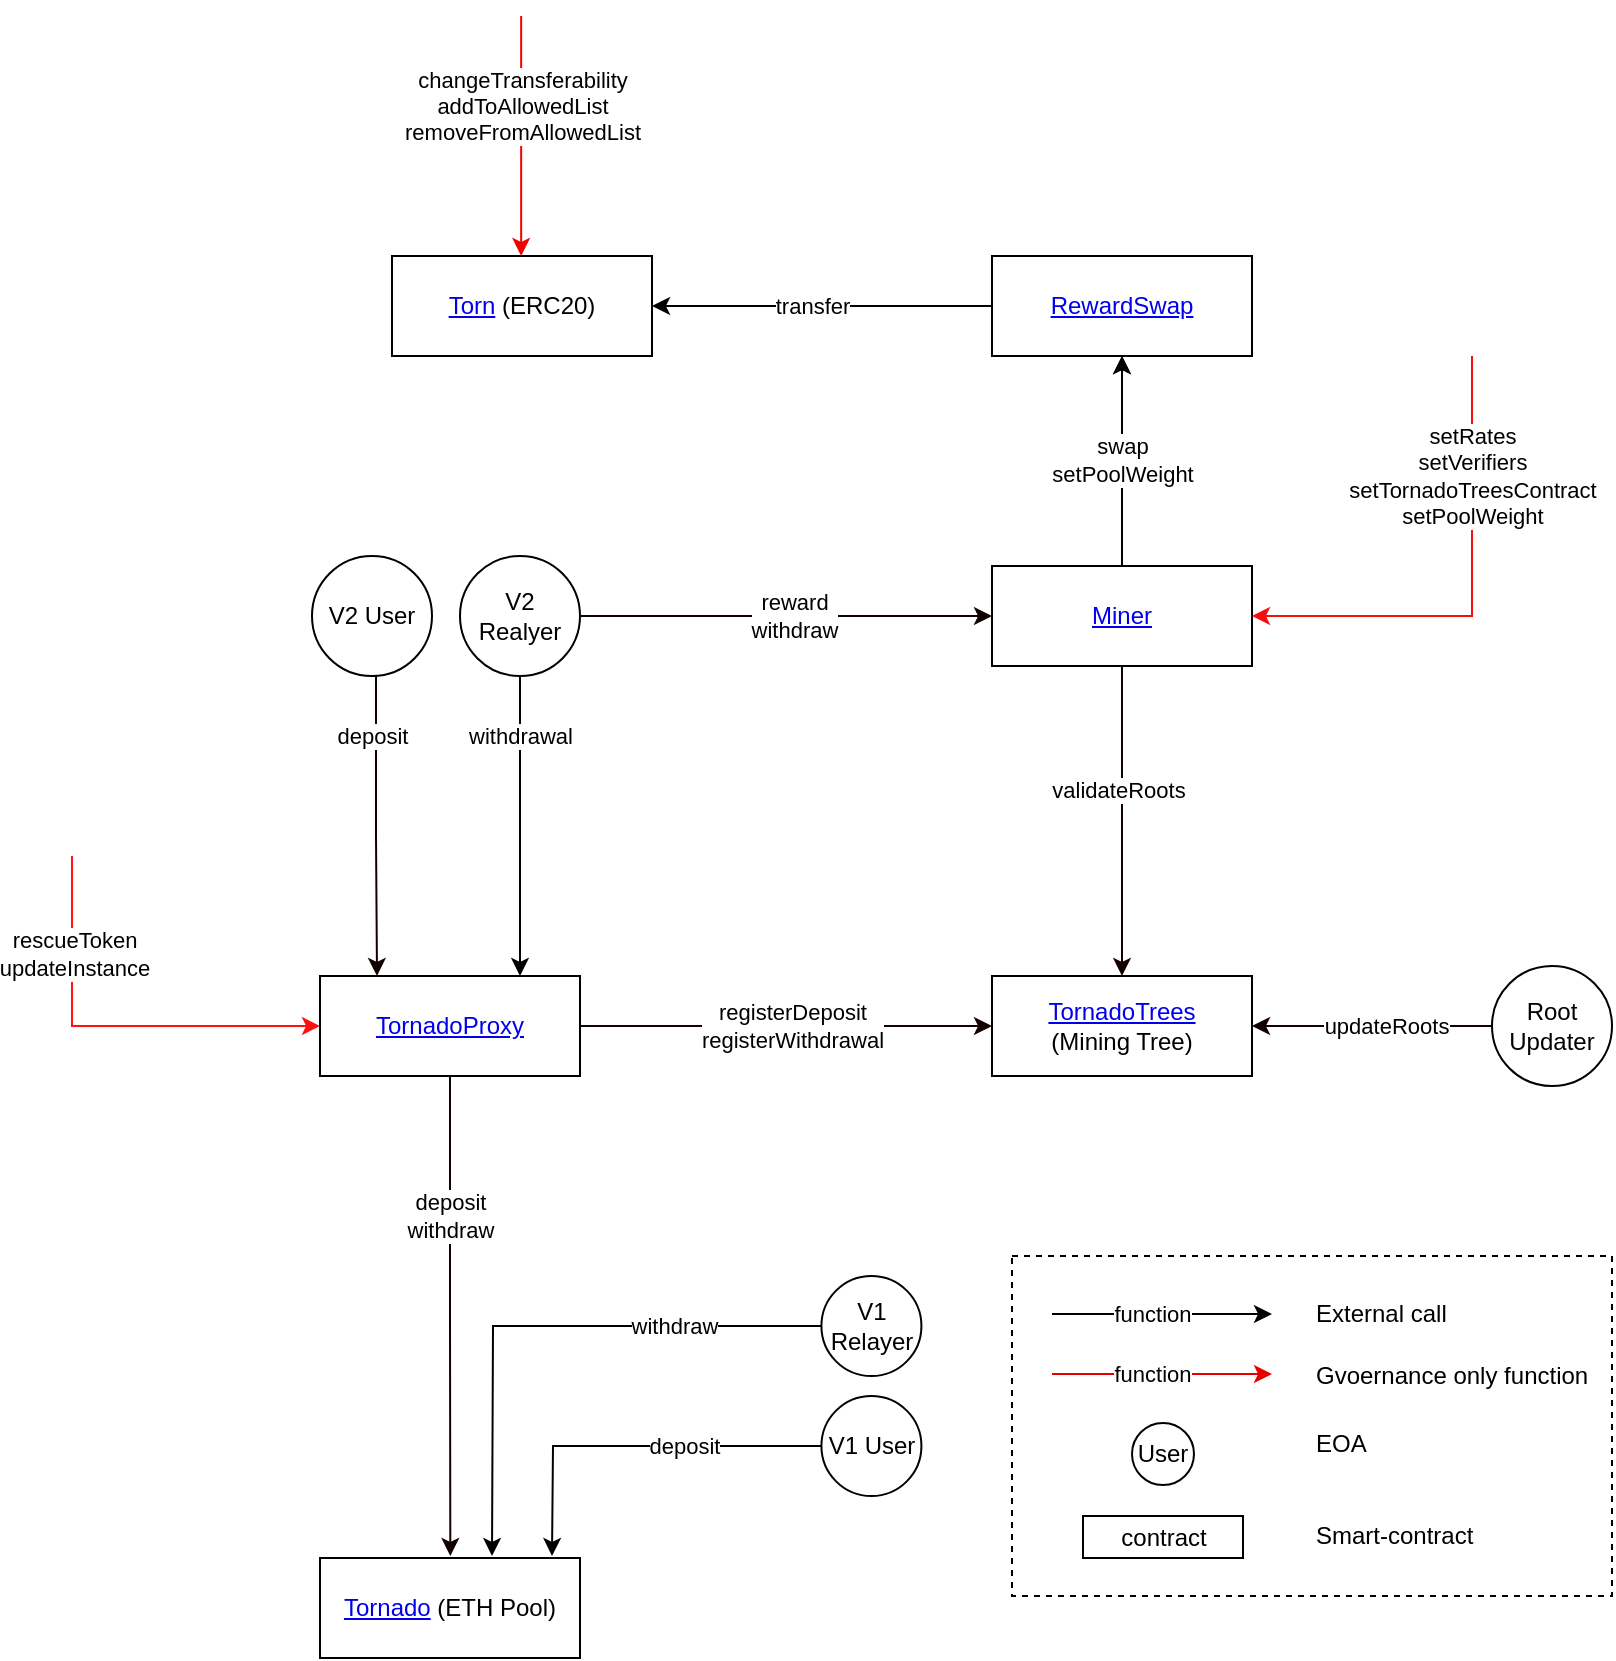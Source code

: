 <mxfile version="14.1.1" type="github">
  <diagram id="FH1iWryAGuNWAByBNUl9" name="Page-1">
    <mxGraphModel dx="911" dy="2461" grid="1" gridSize="10" guides="1" tooltips="1" connect="1" arrows="1" fold="1" page="1" pageScale="1" pageWidth="850" pageHeight="1100" math="0" shadow="0">
      <root>
        <mxCell id="0" />
        <mxCell id="1" parent="0" />
        <mxCell id="BRn1b3QUICaBh6Dq6EM4-35" style="edgeStyle=orthogonalEdgeStyle;rounded=0;orthogonalLoop=1;jettySize=auto;html=1;exitX=0.5;exitY=1;exitDx=0;exitDy=0;strokeColor=#120101;" edge="1" parent="1" source="BRn1b3QUICaBh6Dq6EM4-2">
          <mxGeometry relative="1" as="geometry">
            <mxPoint x="279.167" y="710" as="targetPoint" />
          </mxGeometry>
        </mxCell>
        <mxCell id="BRn1b3QUICaBh6Dq6EM4-36" value="deposit&lt;br&gt;withdraw" style="edgeLabel;html=1;align=center;verticalAlign=middle;resizable=0;points=[];" vertex="1" connectable="0" parent="BRn1b3QUICaBh6Dq6EM4-35">
          <mxGeometry x="-0.423" y="-2" relative="1" as="geometry">
            <mxPoint x="2" as="offset" />
          </mxGeometry>
        </mxCell>
        <mxCell id="BRn1b3QUICaBh6Dq6EM4-40" style="edgeStyle=orthogonalEdgeStyle;rounded=0;orthogonalLoop=1;jettySize=auto;html=1;exitX=1;exitY=0.5;exitDx=0;exitDy=0;entryX=0;entryY=0.5;entryDx=0;entryDy=0;strokeColor=#120101;" edge="1" parent="1" source="BRn1b3QUICaBh6Dq6EM4-2" target="BRn1b3QUICaBh6Dq6EM4-37">
          <mxGeometry relative="1" as="geometry" />
        </mxCell>
        <mxCell id="BRn1b3QUICaBh6Dq6EM4-41" value="registerDeposit&lt;br&gt;registerWithdrawal" style="edgeLabel;html=1;align=center;verticalAlign=middle;resizable=0;points=[];" vertex="1" connectable="0" parent="BRn1b3QUICaBh6Dq6EM4-40">
          <mxGeometry x="-0.117" y="3" relative="1" as="geometry">
            <mxPoint x="15.17" y="3" as="offset" />
          </mxGeometry>
        </mxCell>
        <mxCell id="BRn1b3QUICaBh6Dq6EM4-2" value="&lt;a href=&quot;https://github.com/tornadocash/tornado-anonymity-mining/blob/master/contracts/TornadoProxy.sol&quot;&gt;TornadoProxy&lt;/a&gt;" style="rounded=0;whiteSpace=wrap;html=1;" vertex="1" parent="1">
          <mxGeometry x="214" y="420" width="130" height="50" as="geometry" />
        </mxCell>
        <mxCell id="BRn1b3QUICaBh6Dq6EM4-4" style="edgeStyle=orthogonalEdgeStyle;rounded=0;orthogonalLoop=1;jettySize=auto;html=1;exitX=0.5;exitY=1;exitDx=0;exitDy=0;entryX=0.5;entryY=0;entryDx=0;entryDy=0;" edge="1" parent="1" source="BRn1b3QUICaBh6Dq6EM4-3">
          <mxGeometry relative="1" as="geometry">
            <mxPoint x="314.0" y="420" as="targetPoint" />
          </mxGeometry>
        </mxCell>
        <mxCell id="BRn1b3QUICaBh6Dq6EM4-5" value="withdrawal" style="edgeLabel;html=1;align=center;verticalAlign=middle;resizable=0;points=[];" vertex="1" connectable="0" parent="BRn1b3QUICaBh6Dq6EM4-4">
          <mxGeometry x="-0.187" y="-3" relative="1" as="geometry">
            <mxPoint x="3" y="-31" as="offset" />
          </mxGeometry>
        </mxCell>
        <mxCell id="BRn1b3QUICaBh6Dq6EM4-53" style="edgeStyle=orthogonalEdgeStyle;rounded=0;orthogonalLoop=1;jettySize=auto;html=1;exitX=1;exitY=0.5;exitDx=0;exitDy=0;strokeColor=#120101;" edge="1" parent="1" source="BRn1b3QUICaBh6Dq6EM4-3" target="BRn1b3QUICaBh6Dq6EM4-52">
          <mxGeometry relative="1" as="geometry" />
        </mxCell>
        <mxCell id="BRn1b3QUICaBh6Dq6EM4-54" value="reward&lt;br&gt;withdraw" style="edgeLabel;html=1;align=center;verticalAlign=middle;resizable=0;points=[];" vertex="1" connectable="0" parent="BRn1b3QUICaBh6Dq6EM4-53">
          <mxGeometry x="-0.278" y="2" relative="1" as="geometry">
            <mxPoint x="31.83" y="2" as="offset" />
          </mxGeometry>
        </mxCell>
        <mxCell id="BRn1b3QUICaBh6Dq6EM4-3" value="V2 Realyer" style="ellipse;whiteSpace=wrap;html=1;aspect=fixed;" vertex="1" parent="1">
          <mxGeometry x="284" y="210" width="60" height="60" as="geometry" />
        </mxCell>
        <mxCell id="BRn1b3QUICaBh6Dq6EM4-12" value="&lt;a href=&quot;https://github.com/tornadocash/tornado-core/blob/master/contracts/ETHTornado.sol&quot;&gt;Tornado&lt;/a&gt; (ETH Pool)" style="rounded=0;whiteSpace=wrap;html=1;" vertex="1" parent="1">
          <mxGeometry x="214" y="711" width="130" height="50" as="geometry" />
        </mxCell>
        <mxCell id="BRn1b3QUICaBh6Dq6EM4-69" style="edgeStyle=orthogonalEdgeStyle;rounded=0;orthogonalLoop=1;jettySize=auto;html=1;exitX=0;exitY=0.5;exitDx=0;exitDy=0;strokeColor=#030000;" edge="1" parent="1" source="BRn1b3QUICaBh6Dq6EM4-18">
          <mxGeometry relative="1" as="geometry">
            <mxPoint x="330" y="710" as="targetPoint" />
          </mxGeometry>
        </mxCell>
        <mxCell id="BRn1b3QUICaBh6Dq6EM4-71" value="deposit" style="edgeLabel;html=1;align=center;verticalAlign=middle;resizable=0;points=[];" vertex="1" connectable="0" parent="BRn1b3QUICaBh6Dq6EM4-69">
          <mxGeometry x="-0.332" y="-2" relative="1" as="geometry">
            <mxPoint x="-6.38" y="1.98" as="offset" />
          </mxGeometry>
        </mxCell>
        <mxCell id="BRn1b3QUICaBh6Dq6EM4-18" value="V1 User" style="ellipse;whiteSpace=wrap;html=1;aspect=fixed;" vertex="1" parent="1">
          <mxGeometry x="464.71" y="630" width="50" height="50" as="geometry" />
        </mxCell>
        <mxCell id="BRn1b3QUICaBh6Dq6EM4-29" style="edgeStyle=orthogonalEdgeStyle;rounded=0;orthogonalLoop=1;jettySize=auto;html=1;exitX=0.5;exitY=1;exitDx=0;exitDy=0;entryX=0.25;entryY=0;entryDx=0;entryDy=0;strokeColor=#120101;" edge="1" parent="1" source="BRn1b3QUICaBh6Dq6EM4-27">
          <mxGeometry relative="1" as="geometry">
            <mxPoint x="242.5" y="420" as="targetPoint" />
            <Array as="points">
              <mxPoint x="242" y="270" />
              <mxPoint x="242" y="350" />
            </Array>
          </mxGeometry>
        </mxCell>
        <mxCell id="BRn1b3QUICaBh6Dq6EM4-30" value="deposit" style="edgeLabel;html=1;align=center;verticalAlign=middle;resizable=0;points=[];" vertex="1" connectable="0" parent="BRn1b3QUICaBh6Dq6EM4-29">
          <mxGeometry x="-0.781" y="-2" relative="1" as="geometry">
            <mxPoint y="15.33" as="offset" />
          </mxGeometry>
        </mxCell>
        <mxCell id="BRn1b3QUICaBh6Dq6EM4-27" value="V2 User" style="ellipse;whiteSpace=wrap;html=1;aspect=fixed;" vertex="1" parent="1">
          <mxGeometry x="210" y="210" width="60" height="60" as="geometry" />
        </mxCell>
        <mxCell id="BRn1b3QUICaBh6Dq6EM4-68" style="edgeStyle=orthogonalEdgeStyle;rounded=0;orthogonalLoop=1;jettySize=auto;html=1;exitX=0;exitY=0.5;exitDx=0;exitDy=0;strokeColor=#030000;" edge="1" parent="1" source="BRn1b3QUICaBh6Dq6EM4-31">
          <mxGeometry relative="1" as="geometry">
            <mxPoint x="300" y="710" as="targetPoint" />
          </mxGeometry>
        </mxCell>
        <mxCell id="BRn1b3QUICaBh6Dq6EM4-70" value="withdraw" style="edgeLabel;html=1;align=center;verticalAlign=middle;resizable=0;points=[];" vertex="1" connectable="0" parent="BRn1b3QUICaBh6Dq6EM4-68">
          <mxGeometry x="-0.517" y="-1" relative="1" as="geometry">
            <mxPoint x="-6.38" y="0.99" as="offset" />
          </mxGeometry>
        </mxCell>
        <mxCell id="BRn1b3QUICaBh6Dq6EM4-31" value="V1 Relayer" style="ellipse;whiteSpace=wrap;html=1;aspect=fixed;" vertex="1" parent="1">
          <mxGeometry x="464.71" y="570" width="50" height="50" as="geometry" />
        </mxCell>
        <mxCell id="BRn1b3QUICaBh6Dq6EM4-37" value="&lt;a href=&quot;https://github.com/tornadocash/tornado-anonymity-mining/blob/master/contracts/TornadoTrees.sol&quot;&gt;TornadoTrees&lt;/a&gt;&lt;br&gt;(Mining Tree)" style="rounded=0;whiteSpace=wrap;html=1;" vertex="1" parent="1">
          <mxGeometry x="550" y="420" width="130" height="50" as="geometry" />
        </mxCell>
        <mxCell id="BRn1b3QUICaBh6Dq6EM4-38" value="" style="endArrow=classic;html=1;entryX=0;entryY=0.5;entryDx=0;entryDy=0;strokeColor=#FF0F0F;rounded=0;" edge="1" parent="1" target="BRn1b3QUICaBh6Dq6EM4-2">
          <mxGeometry width="50" height="50" relative="1" as="geometry">
            <mxPoint x="90" y="360" as="sourcePoint" />
            <mxPoint x="344.0" y="445" as="targetPoint" />
            <Array as="points">
              <mxPoint x="90" y="445" />
            </Array>
          </mxGeometry>
        </mxCell>
        <mxCell id="BRn1b3QUICaBh6Dq6EM4-39" value="rescueToken&lt;br&gt;updateInstance" style="edgeLabel;html=1;align=center;verticalAlign=middle;resizable=0;points=[];" vertex="1" connectable="0" parent="BRn1b3QUICaBh6Dq6EM4-38">
          <mxGeometry x="-0.738" y="1" relative="1" as="geometry">
            <mxPoint y="21" as="offset" />
          </mxGeometry>
        </mxCell>
        <mxCell id="BRn1b3QUICaBh6Dq6EM4-48" style="edgeStyle=orthogonalEdgeStyle;rounded=0;orthogonalLoop=1;jettySize=auto;html=1;exitX=0;exitY=0.5;exitDx=0;exitDy=0;entryX=1;entryY=0.5;entryDx=0;entryDy=0;strokeColor=#120101;" edge="1" parent="1" source="BRn1b3QUICaBh6Dq6EM4-42" target="BRn1b3QUICaBh6Dq6EM4-37">
          <mxGeometry relative="1" as="geometry" />
        </mxCell>
        <mxCell id="BRn1b3QUICaBh6Dq6EM4-50" value="updateRoots" style="edgeLabel;html=1;align=center;verticalAlign=middle;resizable=0;points=[];" vertex="1" connectable="0" parent="BRn1b3QUICaBh6Dq6EM4-48">
          <mxGeometry x="-0.28" y="2" relative="1" as="geometry">
            <mxPoint x="-10.4" y="-2" as="offset" />
          </mxGeometry>
        </mxCell>
        <mxCell id="BRn1b3QUICaBh6Dq6EM4-42" value="Root&lt;br&gt;Updater" style="ellipse;whiteSpace=wrap;html=1;aspect=fixed;" vertex="1" parent="1">
          <mxGeometry x="800" y="415" width="60" height="60" as="geometry" />
        </mxCell>
        <mxCell id="BRn1b3QUICaBh6Dq6EM4-64" style="edgeStyle=orthogonalEdgeStyle;rounded=0;orthogonalLoop=1;jettySize=auto;html=1;exitX=0;exitY=0.5;exitDx=0;exitDy=0;entryX=1;entryY=0.5;entryDx=0;entryDy=0;strokeColor=#050000;" edge="1" parent="1" source="BRn1b3QUICaBh6Dq6EM4-51" target="BRn1b3QUICaBh6Dq6EM4-63">
          <mxGeometry relative="1" as="geometry" />
        </mxCell>
        <mxCell id="BRn1b3QUICaBh6Dq6EM4-65" value="transfer" style="edgeLabel;html=1;align=center;verticalAlign=middle;resizable=0;points=[];" vertex="1" connectable="0" parent="BRn1b3QUICaBh6Dq6EM4-64">
          <mxGeometry x="0.333" y="1" relative="1" as="geometry">
            <mxPoint x="23.33" y="-1" as="offset" />
          </mxGeometry>
        </mxCell>
        <mxCell id="BRn1b3QUICaBh6Dq6EM4-51" value="&lt;a href=&quot;https://github.com/tornadocash/tornado-anonymity-mining/blob/master/contracts/RewardSwap.sol&quot;&gt;RewardSwap&lt;/a&gt;" style="rounded=0;whiteSpace=wrap;html=1;" vertex="1" parent="1">
          <mxGeometry x="550" y="60" width="130" height="50" as="geometry" />
        </mxCell>
        <mxCell id="BRn1b3QUICaBh6Dq6EM4-55" style="edgeStyle=orthogonalEdgeStyle;rounded=0;orthogonalLoop=1;jettySize=auto;html=1;exitX=0.5;exitY=1;exitDx=0;exitDy=0;strokeColor=#120101;" edge="1" parent="1" source="BRn1b3QUICaBh6Dq6EM4-52" target="BRn1b3QUICaBh6Dq6EM4-37">
          <mxGeometry relative="1" as="geometry" />
        </mxCell>
        <mxCell id="BRn1b3QUICaBh6Dq6EM4-56" value="validateRoots" style="edgeLabel;html=1;align=center;verticalAlign=middle;resizable=0;points=[];" vertex="1" connectable="0" parent="BRn1b3QUICaBh6Dq6EM4-55">
          <mxGeometry x="-0.202" y="-2" relative="1" as="geometry">
            <mxPoint as="offset" />
          </mxGeometry>
        </mxCell>
        <mxCell id="BRn1b3QUICaBh6Dq6EM4-59" style="edgeStyle=orthogonalEdgeStyle;rounded=0;orthogonalLoop=1;jettySize=auto;html=1;exitX=0.5;exitY=0;exitDx=0;exitDy=0;entryX=0.5;entryY=1;entryDx=0;entryDy=0;strokeColor=#050000;" edge="1" parent="1" source="BRn1b3QUICaBh6Dq6EM4-52" target="BRn1b3QUICaBh6Dq6EM4-51">
          <mxGeometry relative="1" as="geometry" />
        </mxCell>
        <mxCell id="BRn1b3QUICaBh6Dq6EM4-61" value="" style="edgeStyle=orthogonalEdgeStyle;rounded=0;orthogonalLoop=1;jettySize=auto;html=1;strokeColor=#050000;" edge="1" parent="1" source="BRn1b3QUICaBh6Dq6EM4-52" target="BRn1b3QUICaBh6Dq6EM4-51">
          <mxGeometry relative="1" as="geometry" />
        </mxCell>
        <mxCell id="BRn1b3QUICaBh6Dq6EM4-62" value="swap&lt;br&gt;setPoolWeight" style="edgeLabel;html=1;align=center;verticalAlign=middle;resizable=0;points=[];" vertex="1" connectable="0" parent="BRn1b3QUICaBh6Dq6EM4-61">
          <mxGeometry x="-0.18" y="-3" relative="1" as="geometry">
            <mxPoint x="-3" y="-10" as="offset" />
          </mxGeometry>
        </mxCell>
        <mxCell id="BRn1b3QUICaBh6Dq6EM4-52" value="&lt;a href=&quot;https://github.com/tornadocash/tornado-anonymity-mining/blob/master/contracts/Miner.sol&quot;&gt;Miner&lt;/a&gt;" style="rounded=0;whiteSpace=wrap;html=1;" vertex="1" parent="1">
          <mxGeometry x="550" y="215" width="130" height="50" as="geometry" />
        </mxCell>
        <mxCell id="BRn1b3QUICaBh6Dq6EM4-57" value="" style="endArrow=classic;html=1;entryX=1;entryY=0.5;entryDx=0;entryDy=0;strokeColor=#F70E0E;rounded=0;" edge="1" parent="1" target="BRn1b3QUICaBh6Dq6EM4-52">
          <mxGeometry width="50" height="50" relative="1" as="geometry">
            <mxPoint x="790" y="110" as="sourcePoint" />
            <mxPoint x="730" y="150" as="targetPoint" />
            <Array as="points">
              <mxPoint x="790" y="240" />
            </Array>
          </mxGeometry>
        </mxCell>
        <mxCell id="BRn1b3QUICaBh6Dq6EM4-58" value="setRates&lt;br&gt;setVerifiers&lt;br&gt;setTornadoTreesContract&lt;br&gt;setPoolWeight" style="edgeLabel;html=1;align=center;verticalAlign=middle;resizable=0;points=[];" vertex="1" connectable="0" parent="BRn1b3QUICaBh6Dq6EM4-57">
          <mxGeometry x="0.354" relative="1" as="geometry">
            <mxPoint x="32.5" y="-70" as="offset" />
          </mxGeometry>
        </mxCell>
        <mxCell id="BRn1b3QUICaBh6Dq6EM4-63" value="&lt;a href=&quot;https://github.com/tornadocash/torn-token/blob/master/contracts/TORN.sol&quot;&gt;Torn&lt;/a&gt;&amp;nbsp;(ERC20)" style="rounded=0;whiteSpace=wrap;html=1;" vertex="1" parent="1">
          <mxGeometry x="250" y="60" width="130" height="50" as="geometry" />
        </mxCell>
        <mxCell id="BRn1b3QUICaBh6Dq6EM4-66" value="" style="endArrow=classic;html=1;entryX=0.5;entryY=0;entryDx=0;entryDy=0;strokeColor=#F50000;" edge="1" parent="1">
          <mxGeometry width="50" height="50" relative="1" as="geometry">
            <mxPoint x="314.58" y="-60" as="sourcePoint" />
            <mxPoint x="314.58" y="60" as="targetPoint" />
          </mxGeometry>
        </mxCell>
        <mxCell id="BRn1b3QUICaBh6Dq6EM4-67" value="changeTransferability&lt;br&gt;addToAllowedList&lt;br&gt;removeFromAllowedList" style="edgeLabel;html=1;align=center;verticalAlign=middle;resizable=0;points=[];" vertex="1" connectable="0" parent="BRn1b3QUICaBh6Dq6EM4-66">
          <mxGeometry x="-0.53" relative="1" as="geometry">
            <mxPoint x="0.42" y="16.67" as="offset" />
          </mxGeometry>
        </mxCell>
        <mxCell id="BRn1b3QUICaBh6Dq6EM4-72" value="External call" style="text;html=1;strokeColor=none;fillColor=none;align=left;verticalAlign=middle;whiteSpace=wrap;rounded=0;" vertex="1" parent="1">
          <mxGeometry x="710" y="579" width="80" height="20" as="geometry" />
        </mxCell>
        <mxCell id="BRn1b3QUICaBh6Dq6EM4-74" value="" style="endArrow=classic;html=1;strokeColor=#030000;" edge="1" parent="1">
          <mxGeometry width="50" height="50" relative="1" as="geometry">
            <mxPoint x="580" y="589" as="sourcePoint" />
            <mxPoint x="690" y="589" as="targetPoint" />
          </mxGeometry>
        </mxCell>
        <mxCell id="BRn1b3QUICaBh6Dq6EM4-75" value="function" style="edgeLabel;html=1;align=center;verticalAlign=middle;resizable=0;points=[];" vertex="1" connectable="0" parent="BRn1b3QUICaBh6Dq6EM4-74">
          <mxGeometry x="-0.527" relative="1" as="geometry">
            <mxPoint x="24" as="offset" />
          </mxGeometry>
        </mxCell>
        <mxCell id="BRn1b3QUICaBh6Dq6EM4-76" value="Gvoernance only function" style="text;html=1;strokeColor=none;fillColor=none;align=left;verticalAlign=middle;whiteSpace=wrap;rounded=0;" vertex="1" parent="1">
          <mxGeometry x="710" y="610" width="150" height="20" as="geometry" />
        </mxCell>
        <mxCell id="BRn1b3QUICaBh6Dq6EM4-77" value="" style="endArrow=classic;html=1;strokeColor=#E80000;" edge="1" parent="1">
          <mxGeometry width="50" height="50" relative="1" as="geometry">
            <mxPoint x="580" y="619" as="sourcePoint" />
            <mxPoint x="690" y="619" as="targetPoint" />
          </mxGeometry>
        </mxCell>
        <mxCell id="BRn1b3QUICaBh6Dq6EM4-78" value="function" style="edgeLabel;html=1;align=center;verticalAlign=middle;resizable=0;points=[];" vertex="1" connectable="0" parent="BRn1b3QUICaBh6Dq6EM4-77">
          <mxGeometry x="-0.527" relative="1" as="geometry">
            <mxPoint x="24" as="offset" />
          </mxGeometry>
        </mxCell>
        <mxCell id="BRn1b3QUICaBh6Dq6EM4-79" value="User" style="ellipse;whiteSpace=wrap;html=1;aspect=fixed;" vertex="1" parent="1">
          <mxGeometry x="620" y="643.5" width="31" height="31" as="geometry" />
        </mxCell>
        <mxCell id="BRn1b3QUICaBh6Dq6EM4-80" value="EOA" style="text;html=1;strokeColor=none;fillColor=none;align=left;verticalAlign=middle;whiteSpace=wrap;rounded=0;" vertex="1" parent="1">
          <mxGeometry x="710" y="643.5" width="150" height="20" as="geometry" />
        </mxCell>
        <mxCell id="BRn1b3QUICaBh6Dq6EM4-81" value="contract" style="rounded=0;whiteSpace=wrap;html=1;" vertex="1" parent="1">
          <mxGeometry x="595.5" y="690" width="80" height="21" as="geometry" />
        </mxCell>
        <mxCell id="BRn1b3QUICaBh6Dq6EM4-82" value="Smart-contract" style="text;html=1;align=left;verticalAlign=middle;resizable=0;points=[];autosize=1;" vertex="1" parent="1">
          <mxGeometry x="710" y="690" width="90" height="20" as="geometry" />
        </mxCell>
        <mxCell id="BRn1b3QUICaBh6Dq6EM4-85" value="" style="rounded=0;whiteSpace=wrap;html=1;labelBackgroundColor=none;align=left;fillColor=none;dashed=1;" vertex="1" parent="1">
          <mxGeometry x="560" y="560" width="300" height="170" as="geometry" />
        </mxCell>
      </root>
    </mxGraphModel>
  </diagram>
</mxfile>
